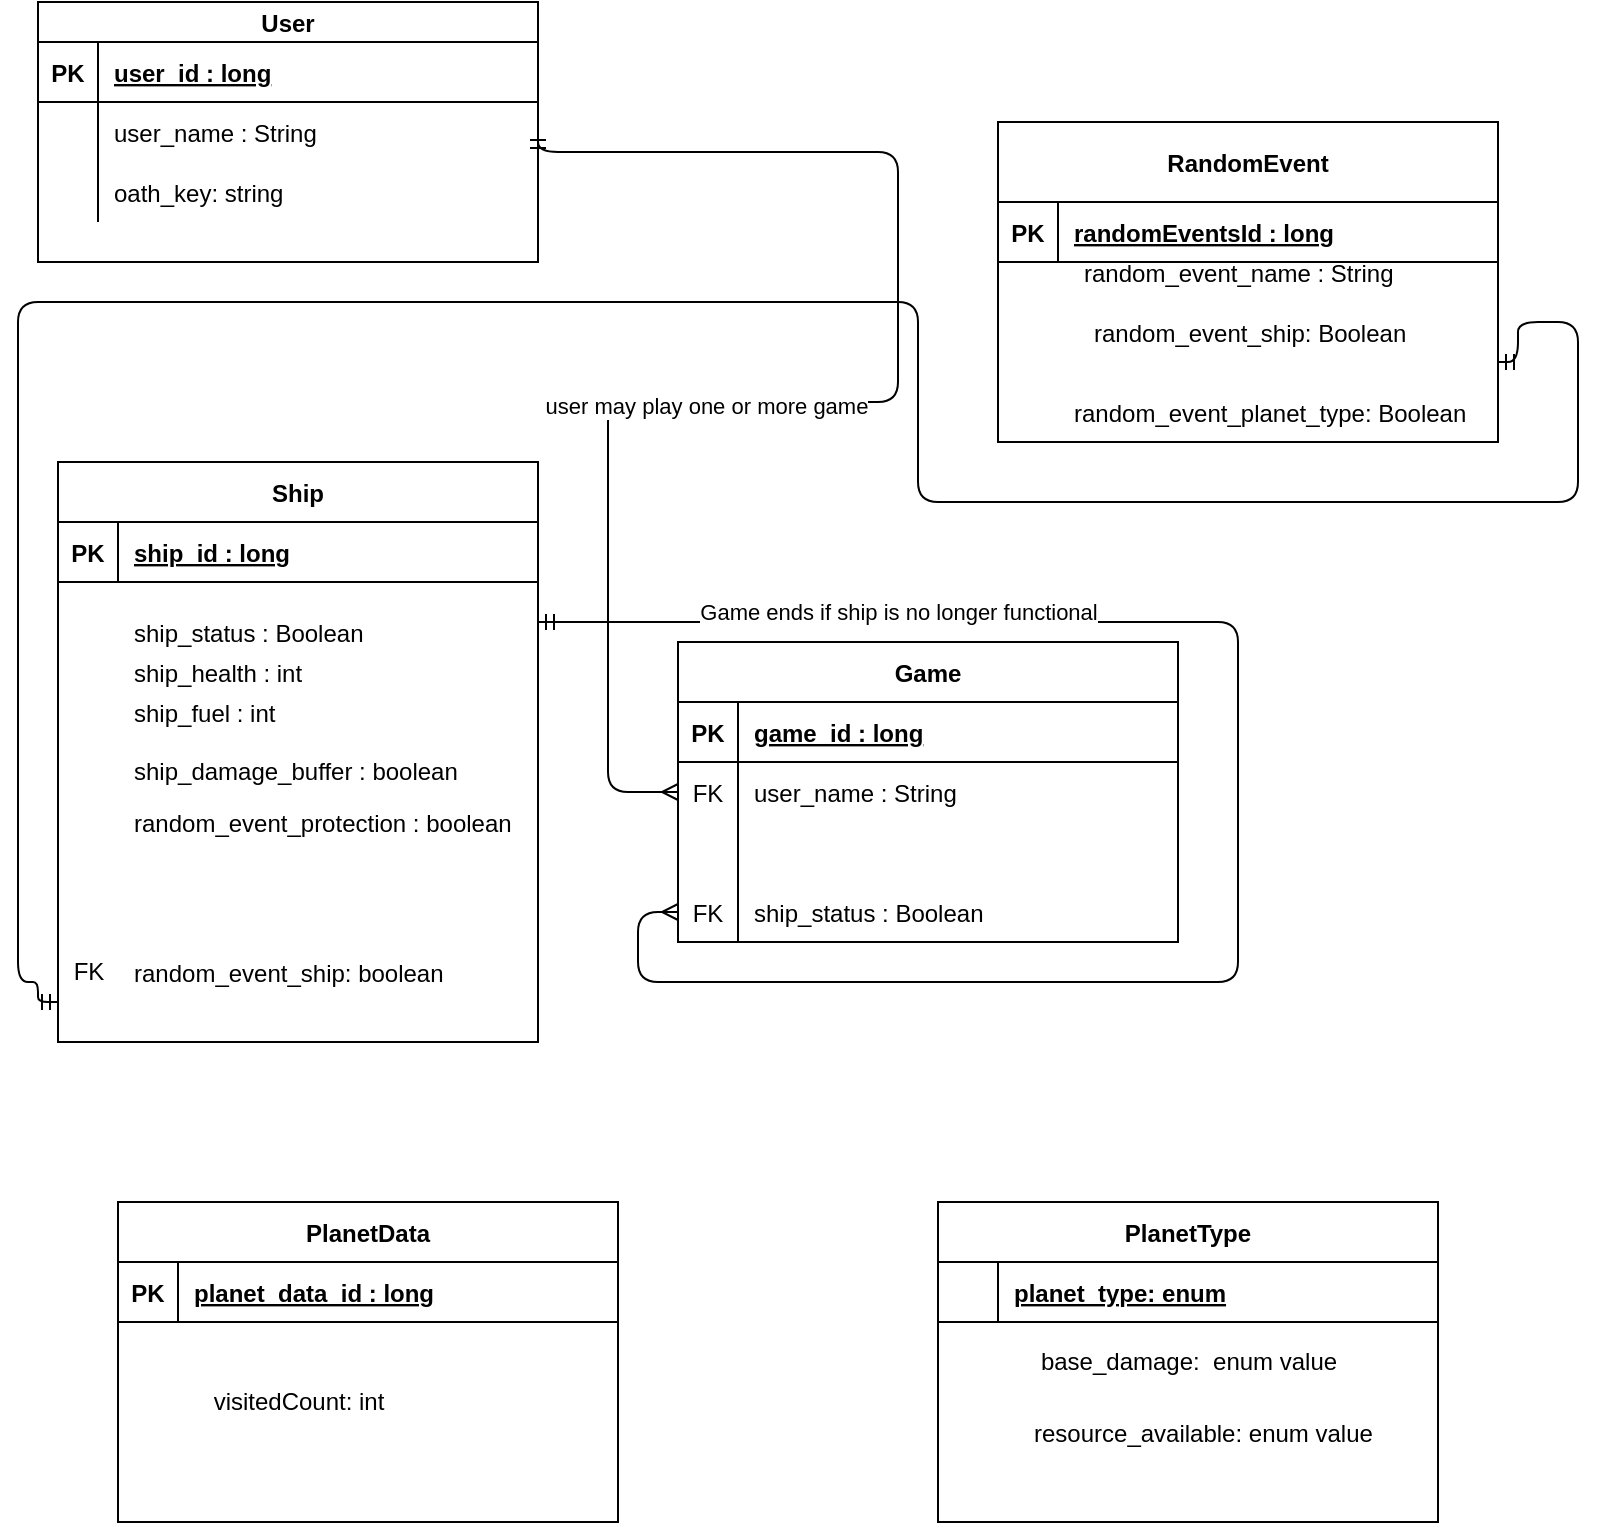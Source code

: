 <mxfile version="14.6.13" type="device"><diagram id="R2lEEEUBdFMjLlhIrx00" name="Page-1"><mxGraphModel dx="852" dy="494" grid="1" gridSize="10" guides="1" tooltips="1" connect="1" arrows="1" fold="1" page="1" pageScale="1" pageWidth="850" pageHeight="1100" math="0" shadow="0" extFonts="Permanent Marker^https://fonts.googleapis.com/css?family=Permanent+Marker"><root><mxCell id="0"/><mxCell id="1" parent="0"/><mxCell id="C-vyLk0tnHw3VtMMgP7b-1" value="" style="edgeStyle=orthogonalEdgeStyle;endArrow=ERmany;startArrow=ERmandOne;endFill=0;startFill=0;exitX=1;exitY=0.5;exitDx=0;exitDy=0;" parent="1" source="C-vyLk0tnHw3VtMMgP7b-27" target="C-vyLk0tnHw3VtMMgP7b-6" edge="1"><mxGeometry width="100" height="100" relative="1" as="geometry"><mxPoint x="340" y="720" as="sourcePoint"/><mxPoint x="440" y="620" as="targetPoint"/><Array as="points"><mxPoint x="460" y="115"/><mxPoint x="460" y="240"/><mxPoint x="315" y="240"/><mxPoint x="315" y="435"/></Array></mxGeometry></mxCell><mxCell id="DnSMxf4nv6egXPbxlBja-106" value="user may play one or more game" style="edgeLabel;html=1;align=center;verticalAlign=middle;resizable=0;points=[];fontColor=#000000;" parent="C-vyLk0tnHw3VtMMgP7b-1" vertex="1" connectable="0"><mxGeometry x="0.185" y="2" relative="1" as="geometry"><mxPoint x="-2" as="offset"/></mxGeometry></mxCell><mxCell id="C-vyLk0tnHw3VtMMgP7b-2" value="Game" style="shape=table;startSize=30;container=1;collapsible=1;childLayout=tableLayout;fixedRows=1;rowLines=0;fontStyle=1;align=center;resizeLast=1;" parent="1" vertex="1"><mxGeometry x="350" y="360" width="250" height="150" as="geometry"/></mxCell><mxCell id="C-vyLk0tnHw3VtMMgP7b-3" value="" style="shape=partialRectangle;collapsible=0;dropTarget=0;pointerEvents=0;fillColor=none;points=[[0,0.5],[1,0.5]];portConstraint=eastwest;top=0;left=0;right=0;bottom=1;" parent="C-vyLk0tnHw3VtMMgP7b-2" vertex="1"><mxGeometry y="30" width="250" height="30" as="geometry"/></mxCell><mxCell id="C-vyLk0tnHw3VtMMgP7b-4" value="PK" style="shape=partialRectangle;overflow=hidden;connectable=0;fillColor=none;top=0;left=0;bottom=0;right=0;fontStyle=1;" parent="C-vyLk0tnHw3VtMMgP7b-3" vertex="1"><mxGeometry width="30" height="30" as="geometry"/></mxCell><mxCell id="C-vyLk0tnHw3VtMMgP7b-5" value="game_id : long" style="shape=partialRectangle;overflow=hidden;connectable=0;fillColor=none;top=0;left=0;bottom=0;right=0;align=left;spacingLeft=6;fontStyle=5;" parent="C-vyLk0tnHw3VtMMgP7b-3" vertex="1"><mxGeometry x="30" width="220" height="30" as="geometry"/></mxCell><mxCell id="C-vyLk0tnHw3VtMMgP7b-6" value="" style="shape=partialRectangle;collapsible=0;dropTarget=0;pointerEvents=0;fillColor=none;points=[[0,0.5],[1,0.5]];portConstraint=eastwest;top=0;left=0;right=0;bottom=0;" parent="C-vyLk0tnHw3VtMMgP7b-2" vertex="1"><mxGeometry y="60" width="250" height="30" as="geometry"/></mxCell><mxCell id="C-vyLk0tnHw3VtMMgP7b-7" value="FK" style="shape=partialRectangle;overflow=hidden;connectable=0;fillColor=none;top=0;left=0;bottom=0;right=0;" parent="C-vyLk0tnHw3VtMMgP7b-6" vertex="1"><mxGeometry width="30" height="30" as="geometry"/></mxCell><mxCell id="C-vyLk0tnHw3VtMMgP7b-8" value="user_name : String" style="shape=partialRectangle;overflow=hidden;connectable=0;fillColor=none;top=0;left=0;bottom=0;right=0;align=left;spacingLeft=6;" parent="C-vyLk0tnHw3VtMMgP7b-6" vertex="1"><mxGeometry x="30" width="220" height="30" as="geometry"/></mxCell><mxCell id="DnSMxf4nv6egXPbxlBja-24" value="" style="shape=partialRectangle;collapsible=0;dropTarget=0;pointerEvents=0;fillColor=none;points=[[0,0.5],[1,0.5]];portConstraint=eastwest;top=0;left=0;right=0;bottom=0;" parent="C-vyLk0tnHw3VtMMgP7b-2" vertex="1"><mxGeometry y="90" width="250" height="30" as="geometry"/></mxCell><mxCell id="DnSMxf4nv6egXPbxlBja-25" value="" style="shape=partialRectangle;overflow=hidden;connectable=0;fillColor=none;top=0;left=0;bottom=0;right=0;" parent="DnSMxf4nv6egXPbxlBja-24" vertex="1"><mxGeometry width="30" height="30" as="geometry"/></mxCell><mxCell id="DnSMxf4nv6egXPbxlBja-26" value="" style="shape=partialRectangle;overflow=hidden;connectable=0;fillColor=none;top=0;left=0;bottom=0;right=0;align=left;spacingLeft=6;" parent="DnSMxf4nv6egXPbxlBja-24" vertex="1"><mxGeometry x="30" width="220" height="30" as="geometry"/></mxCell><mxCell id="DnSMxf4nv6egXPbxlBja-31" value="" style="shape=partialRectangle;collapsible=0;dropTarget=0;pointerEvents=0;fillColor=none;points=[[0,0.5],[1,0.5]];portConstraint=eastwest;top=0;left=0;right=0;bottom=0;" parent="C-vyLk0tnHw3VtMMgP7b-2" vertex="1"><mxGeometry y="120" width="250" height="30" as="geometry"/></mxCell><mxCell id="DnSMxf4nv6egXPbxlBja-32" value="FK" style="shape=partialRectangle;overflow=hidden;connectable=0;fillColor=none;top=0;left=0;bottom=0;right=0;" parent="DnSMxf4nv6egXPbxlBja-31" vertex="1"><mxGeometry width="30" height="30" as="geometry"/></mxCell><mxCell id="DnSMxf4nv6egXPbxlBja-33" value="" style="shape=partialRectangle;overflow=hidden;connectable=0;fillColor=none;top=0;left=0;bottom=0;right=0;align=left;spacingLeft=6;" parent="DnSMxf4nv6egXPbxlBja-31" vertex="1"><mxGeometry x="30" width="220" height="30" as="geometry"/></mxCell><mxCell id="C-vyLk0tnHw3VtMMgP7b-13" value="PlanetType" style="shape=table;startSize=30;container=1;collapsible=1;childLayout=tableLayout;fixedRows=1;rowLines=0;fontStyle=1;align=center;resizeLast=1;" parent="1" vertex="1"><mxGeometry x="480" y="640" width="250" height="160" as="geometry"/></mxCell><mxCell id="C-vyLk0tnHw3VtMMgP7b-14" value="" style="shape=partialRectangle;collapsible=0;dropTarget=0;pointerEvents=0;fillColor=none;points=[[0,0.5],[1,0.5]];portConstraint=eastwest;top=0;left=0;right=0;bottom=1;" parent="C-vyLk0tnHw3VtMMgP7b-13" vertex="1"><mxGeometry y="30" width="250" height="30" as="geometry"/></mxCell><mxCell id="C-vyLk0tnHw3VtMMgP7b-15" value="" style="shape=partialRectangle;overflow=hidden;connectable=0;fillColor=none;top=0;left=0;bottom=0;right=0;fontStyle=1;" parent="C-vyLk0tnHw3VtMMgP7b-14" vertex="1"><mxGeometry width="30" height="30" as="geometry"/></mxCell><mxCell id="C-vyLk0tnHw3VtMMgP7b-16" value="planet_type: enum" style="shape=partialRectangle;overflow=hidden;connectable=0;fillColor=none;top=0;left=0;bottom=0;right=0;align=left;spacingLeft=6;fontStyle=5;" parent="C-vyLk0tnHw3VtMMgP7b-14" vertex="1"><mxGeometry x="30" width="220" height="30" as="geometry"/></mxCell><mxCell id="C-vyLk0tnHw3VtMMgP7b-23" value="User" style="shape=table;startSize=20;container=1;collapsible=1;childLayout=tableLayout;fixedRows=1;rowLines=0;fontStyle=1;align=center;resizeLast=1;" parent="1" vertex="1"><mxGeometry x="30" y="40" width="250" height="130" as="geometry"/></mxCell><mxCell id="C-vyLk0tnHw3VtMMgP7b-24" value="" style="shape=partialRectangle;collapsible=0;dropTarget=0;pointerEvents=0;fillColor=none;points=[[0,0.5],[1,0.5]];portConstraint=eastwest;top=0;left=0;right=0;bottom=1;" parent="C-vyLk0tnHw3VtMMgP7b-23" vertex="1"><mxGeometry y="20" width="250" height="30" as="geometry"/></mxCell><mxCell id="C-vyLk0tnHw3VtMMgP7b-25" value="PK" style="shape=partialRectangle;overflow=hidden;connectable=0;fillColor=none;top=0;left=0;bottom=0;right=0;fontStyle=1;" parent="C-vyLk0tnHw3VtMMgP7b-24" vertex="1"><mxGeometry width="30" height="30" as="geometry"/></mxCell><mxCell id="C-vyLk0tnHw3VtMMgP7b-26" value="user_id : long" style="shape=partialRectangle;overflow=hidden;connectable=0;fillColor=none;top=0;left=0;bottom=0;right=0;align=left;spacingLeft=6;fontStyle=5;" parent="C-vyLk0tnHw3VtMMgP7b-24" vertex="1"><mxGeometry x="30" width="220" height="30" as="geometry"/></mxCell><mxCell id="C-vyLk0tnHw3VtMMgP7b-27" value="" style="shape=partialRectangle;collapsible=0;dropTarget=0;pointerEvents=0;fillColor=none;points=[[0,0.5],[1,0.5]];portConstraint=eastwest;top=0;left=0;right=0;bottom=0;" parent="C-vyLk0tnHw3VtMMgP7b-23" vertex="1"><mxGeometry y="50" width="250" height="30" as="geometry"/></mxCell><mxCell id="C-vyLk0tnHw3VtMMgP7b-28" value="" style="shape=partialRectangle;overflow=hidden;connectable=0;fillColor=none;top=0;left=0;bottom=0;right=0;" parent="C-vyLk0tnHw3VtMMgP7b-27" vertex="1"><mxGeometry width="30" height="30" as="geometry"/></mxCell><mxCell id="C-vyLk0tnHw3VtMMgP7b-29" value="user_name : String" style="shape=partialRectangle;overflow=hidden;connectable=0;fillColor=none;top=0;left=0;bottom=0;right=0;align=left;spacingLeft=6;" parent="C-vyLk0tnHw3VtMMgP7b-27" vertex="1"><mxGeometry x="30" width="220" height="30" as="geometry"/></mxCell><mxCell id="vY3gd_YcbzjMfm8wfPIY-18" value="" style="shape=partialRectangle;collapsible=0;dropTarget=0;pointerEvents=0;fillColor=none;points=[[0,0.5],[1,0.5]];portConstraint=eastwest;top=0;left=0;right=0;bottom=0;" vertex="1" parent="C-vyLk0tnHw3VtMMgP7b-23"><mxGeometry y="80" width="250" height="30" as="geometry"/></mxCell><mxCell id="vY3gd_YcbzjMfm8wfPIY-19" value="" style="shape=partialRectangle;overflow=hidden;connectable=0;fillColor=none;top=0;left=0;bottom=0;right=0;" vertex="1" parent="vY3gd_YcbzjMfm8wfPIY-18"><mxGeometry width="30" height="30" as="geometry"/></mxCell><mxCell id="vY3gd_YcbzjMfm8wfPIY-20" value="oath_key: string" style="shape=partialRectangle;overflow=hidden;connectable=0;fillColor=none;top=0;left=0;bottom=0;right=0;align=left;spacingLeft=6;" vertex="1" parent="vY3gd_YcbzjMfm8wfPIY-18"><mxGeometry x="30" width="220" height="30" as="geometry"/></mxCell><mxCell id="DnSMxf4nv6egXPbxlBja-19" value="RandomEvent" style="shape=table;startSize=40;container=1;collapsible=1;childLayout=tableLayout;fixedRows=1;rowLines=0;fontStyle=1;align=center;resizeLast=1;" parent="1" vertex="1"><mxGeometry x="510" y="100" width="250" height="160" as="geometry"/></mxCell><mxCell id="DnSMxf4nv6egXPbxlBja-20" value="" style="shape=partialRectangle;collapsible=0;dropTarget=0;pointerEvents=0;fillColor=none;points=[[0,0.5],[1,0.5]];portConstraint=eastwest;top=0;left=0;right=0;bottom=1;" parent="DnSMxf4nv6egXPbxlBja-19" vertex="1"><mxGeometry y="40" width="250" height="30" as="geometry"/></mxCell><mxCell id="DnSMxf4nv6egXPbxlBja-21" value="PK" style="shape=partialRectangle;overflow=hidden;connectable=0;fillColor=none;top=0;left=0;bottom=0;right=0;fontStyle=1;" parent="DnSMxf4nv6egXPbxlBja-20" vertex="1"><mxGeometry width="30" height="30" as="geometry"/></mxCell><mxCell id="DnSMxf4nv6egXPbxlBja-22" value="randomEventsId : long" style="shape=partialRectangle;overflow=hidden;connectable=0;fillColor=none;top=0;left=0;bottom=0;right=0;align=left;spacingLeft=6;fontStyle=5;" parent="DnSMxf4nv6egXPbxlBja-20" vertex="1"><mxGeometry x="30" width="220" height="30" as="geometry"/></mxCell><mxCell id="DnSMxf4nv6egXPbxlBja-30" value="base_damage:&amp;nbsp; enum value" style="text;html=1;align=center;verticalAlign=middle;resizable=0;points=[];autosize=1;strokeColor=none;fontColor=#000000;" parent="1" vertex="1"><mxGeometry x="525" y="710" width="160" height="20" as="geometry"/></mxCell><mxCell id="DnSMxf4nv6egXPbxlBja-34" value="random_event_name : String" style="shape=partialRectangle;overflow=hidden;connectable=0;fillColor=none;top=0;left=0;bottom=0;right=0;align=left;spacingLeft=6;" parent="1" vertex="1"><mxGeometry x="545" y="160" width="220" height="30" as="geometry"/></mxCell><mxCell id="DnSMxf4nv6egXPbxlBja-35" value="random_event_ship: Boolean" style="shape=partialRectangle;overflow=hidden;connectable=0;fillColor=none;top=0;left=0;bottom=0;right=0;align=left;spacingLeft=6;" parent="1" vertex="1"><mxGeometry x="550" y="190" width="220" height="30" as="geometry"/></mxCell><mxCell id="DnSMxf4nv6egXPbxlBja-42" value="Ship" style="shape=table;startSize=30;container=1;collapsible=1;childLayout=tableLayout;fixedRows=1;rowLines=0;fontStyle=1;align=center;resizeLast=1;" parent="1" vertex="1"><mxGeometry x="40" y="270" width="240" height="290" as="geometry"/></mxCell><mxCell id="DnSMxf4nv6egXPbxlBja-43" value="" style="shape=partialRectangle;collapsible=0;dropTarget=0;pointerEvents=0;fillColor=none;points=[[0,0.5],[1,0.5]];portConstraint=eastwest;top=0;left=0;right=0;bottom=1;" parent="DnSMxf4nv6egXPbxlBja-42" vertex="1"><mxGeometry y="30" width="240" height="30" as="geometry"/></mxCell><mxCell id="DnSMxf4nv6egXPbxlBja-44" value="PK" style="shape=partialRectangle;overflow=hidden;connectable=0;fillColor=none;top=0;left=0;bottom=0;right=0;fontStyle=1;" parent="DnSMxf4nv6egXPbxlBja-43" vertex="1"><mxGeometry width="30" height="30" as="geometry"/></mxCell><mxCell id="DnSMxf4nv6egXPbxlBja-45" value="ship_id : long" style="shape=partialRectangle;overflow=hidden;connectable=0;fillColor=none;top=0;left=0;bottom=0;right=0;align=left;spacingLeft=6;fontStyle=5;" parent="DnSMxf4nv6egXPbxlBja-43" vertex="1"><mxGeometry x="30" width="210" height="30" as="geometry"/></mxCell><mxCell id="DnSMxf4nv6egXPbxlBja-49" value="ship_status : Boolean" style="shape=partialRectangle;overflow=hidden;connectable=0;fillColor=none;top=0;left=0;bottom=0;right=0;align=left;spacingLeft=6;" parent="1" vertex="1"><mxGeometry x="70" y="340" width="220" height="30" as="geometry"/></mxCell><mxCell id="DnSMxf4nv6egXPbxlBja-50" value="ship_health : int" style="shape=partialRectangle;overflow=hidden;connectable=0;fillColor=none;top=0;left=0;bottom=0;right=0;align=left;spacingLeft=6;" parent="1" vertex="1"><mxGeometry x="70" y="360" width="220" height="30" as="geometry"/></mxCell><mxCell id="DnSMxf4nv6egXPbxlBja-51" value="ship_damage_buffer : boolean" style="shape=partialRectangle;overflow=hidden;connectable=0;fillColor=none;top=0;left=0;bottom=0;right=0;align=left;spacingLeft=6;" parent="1" vertex="1"><mxGeometry x="70" y="409" width="220" height="30" as="geometry"/></mxCell><mxCell id="DnSMxf4nv6egXPbxlBja-54" value="random_event_protection : boolean" style="shape=partialRectangle;overflow=hidden;connectable=0;fillColor=none;top=0;left=0;bottom=0;right=0;align=left;spacingLeft=6;" parent="1" vertex="1"><mxGeometry x="70" y="435" width="220" height="30" as="geometry"/></mxCell><mxCell id="DnSMxf4nv6egXPbxlBja-55" value="ship_fuel : int" style="shape=partialRectangle;overflow=hidden;connectable=0;fillColor=none;top=0;left=0;bottom=0;right=0;align=left;spacingLeft=6;" parent="1" vertex="1"><mxGeometry x="70" y="380" width="220" height="30" as="geometry"/></mxCell><mxCell id="DnSMxf4nv6egXPbxlBja-60" value="ship_status : Boolean" style="shape=partialRectangle;overflow=hidden;connectable=0;fillColor=none;top=0;left=0;bottom=0;right=0;align=left;spacingLeft=6;" parent="1" vertex="1"><mxGeometry x="380" y="480" width="220" height="30" as="geometry"/></mxCell><mxCell id="DnSMxf4nv6egXPbxlBja-62" value="" style="edgeStyle=orthogonalEdgeStyle;fontSize=12;html=1;endArrow=ERmany;startArrow=ERmandOne;fontColor=#000000;entryX=0;entryY=0.5;entryDx=0;entryDy=0;endFill=0;" parent="1" target="DnSMxf4nv6egXPbxlBja-31" edge="1"><mxGeometry width="100" height="100" relative="1" as="geometry"><mxPoint x="280" y="350" as="sourcePoint"/><mxPoint x="350" y="550" as="targetPoint"/><Array as="points"><mxPoint x="630" y="350"/><mxPoint x="630" y="530"/><mxPoint x="330" y="530"/><mxPoint x="330" y="495"/></Array></mxGeometry></mxCell><mxCell id="DnSMxf4nv6egXPbxlBja-92" value="Game ends if ship is no longer functional" style="edgeLabel;html=1;align=center;verticalAlign=middle;resizable=0;points=[];fontColor=#000000;rotation=0;" parent="DnSMxf4nv6egXPbxlBja-62" vertex="1" connectable="0"><mxGeometry x="0.141" y="-1" relative="1" as="geometry"><mxPoint x="-169" y="-160" as="offset"/></mxGeometry></mxCell><mxCell id="k9JW5X8n7Amsw4vJS2Qj-5" value="random_event_ship: boolean" style="shape=partialRectangle;overflow=hidden;connectable=0;fillColor=none;top=0;left=0;bottom=0;right=0;align=left;spacingLeft=6;" parent="1" vertex="1"><mxGeometry x="70" y="510" width="220" height="30" as="geometry"/></mxCell><mxCell id="k9JW5X8n7Amsw4vJS2Qj-6" value="FK" style="text;html=1;align=center;verticalAlign=middle;resizable=0;points=[];autosize=1;strokeColor=none;" parent="1" vertex="1"><mxGeometry x="40" y="515" width="30" height="20" as="geometry"/></mxCell><mxCell id="k9JW5X8n7Amsw4vJS2Qj-8" value="resource_available: enum value" style="shape=partialRectangle;overflow=hidden;connectable=0;fillColor=none;top=0;left=0;bottom=0;right=0;align=left;spacingLeft=6;" parent="1" vertex="1"><mxGeometry x="520" y="740" width="220" height="30" as="geometry"/></mxCell><mxCell id="5vWaguTMsd7qMRtPC9ks-1" value="random_event_planet_type: Boolean" style="shape=partialRectangle;overflow=hidden;connectable=0;fillColor=none;top=0;left=0;bottom=0;right=0;align=left;spacingLeft=6;" parent="1" vertex="1"><mxGeometry x="540" y="230" width="220" height="30" as="geometry"/></mxCell><mxCell id="vY3gd_YcbzjMfm8wfPIY-1" value="PlanetData" style="shape=table;startSize=30;container=1;collapsible=1;childLayout=tableLayout;fixedRows=1;rowLines=0;fontStyle=1;align=center;resizeLast=1;" vertex="1" parent="1"><mxGeometry x="70" y="640" width="250" height="160" as="geometry"/></mxCell><mxCell id="vY3gd_YcbzjMfm8wfPIY-2" value="" style="shape=partialRectangle;collapsible=0;dropTarget=0;pointerEvents=0;fillColor=none;points=[[0,0.5],[1,0.5]];portConstraint=eastwest;top=0;left=0;right=0;bottom=1;" vertex="1" parent="vY3gd_YcbzjMfm8wfPIY-1"><mxGeometry y="30" width="250" height="30" as="geometry"/></mxCell><mxCell id="vY3gd_YcbzjMfm8wfPIY-3" value="PK" style="shape=partialRectangle;overflow=hidden;connectable=0;fillColor=none;top=0;left=0;bottom=0;right=0;fontStyle=1;" vertex="1" parent="vY3gd_YcbzjMfm8wfPIY-2"><mxGeometry width="30" height="30" as="geometry"/></mxCell><mxCell id="vY3gd_YcbzjMfm8wfPIY-4" value="planet_data_id : long" style="shape=partialRectangle;overflow=hidden;connectable=0;fillColor=none;top=0;left=0;bottom=0;right=0;align=left;spacingLeft=6;fontStyle=5;" vertex="1" parent="vY3gd_YcbzjMfm8wfPIY-2"><mxGeometry x="30" width="220" height="30" as="geometry"/></mxCell><mxCell id="vY3gd_YcbzjMfm8wfPIY-5" value="visitedCount: int" style="text;html=1;align=center;verticalAlign=middle;resizable=0;points=[];autosize=1;strokeColor=none;fontColor=#000000;" vertex="1" parent="1"><mxGeometry x="110" y="730" width="100" height="20" as="geometry"/></mxCell><mxCell id="vY3gd_YcbzjMfm8wfPIY-13" value="" style="edgeStyle=orthogonalEdgeStyle;endArrow=ERmandOne;startArrow=ERmandOne;endFill=0;startFill=0;exitX=1;exitY=0.75;exitDx=0;exitDy=0;" edge="1" parent="1" source="DnSMxf4nv6egXPbxlBja-19"><mxGeometry width="100" height="100" relative="1" as="geometry"><mxPoint x="765" y="190" as="sourcePoint"/><mxPoint x="40" y="540" as="targetPoint"/><Array as="points"><mxPoint x="770" y="220"/><mxPoint x="770" y="200"/><mxPoint x="800" y="200"/><mxPoint x="800" y="290"/><mxPoint x="470" y="290"/><mxPoint x="470" y="190"/><mxPoint x="20" y="190"/><mxPoint x="20" y="530"/><mxPoint x="30" y="530"/><mxPoint x="30" y="540"/></Array></mxGeometry></mxCell></root></mxGraphModel></diagram></mxfile>